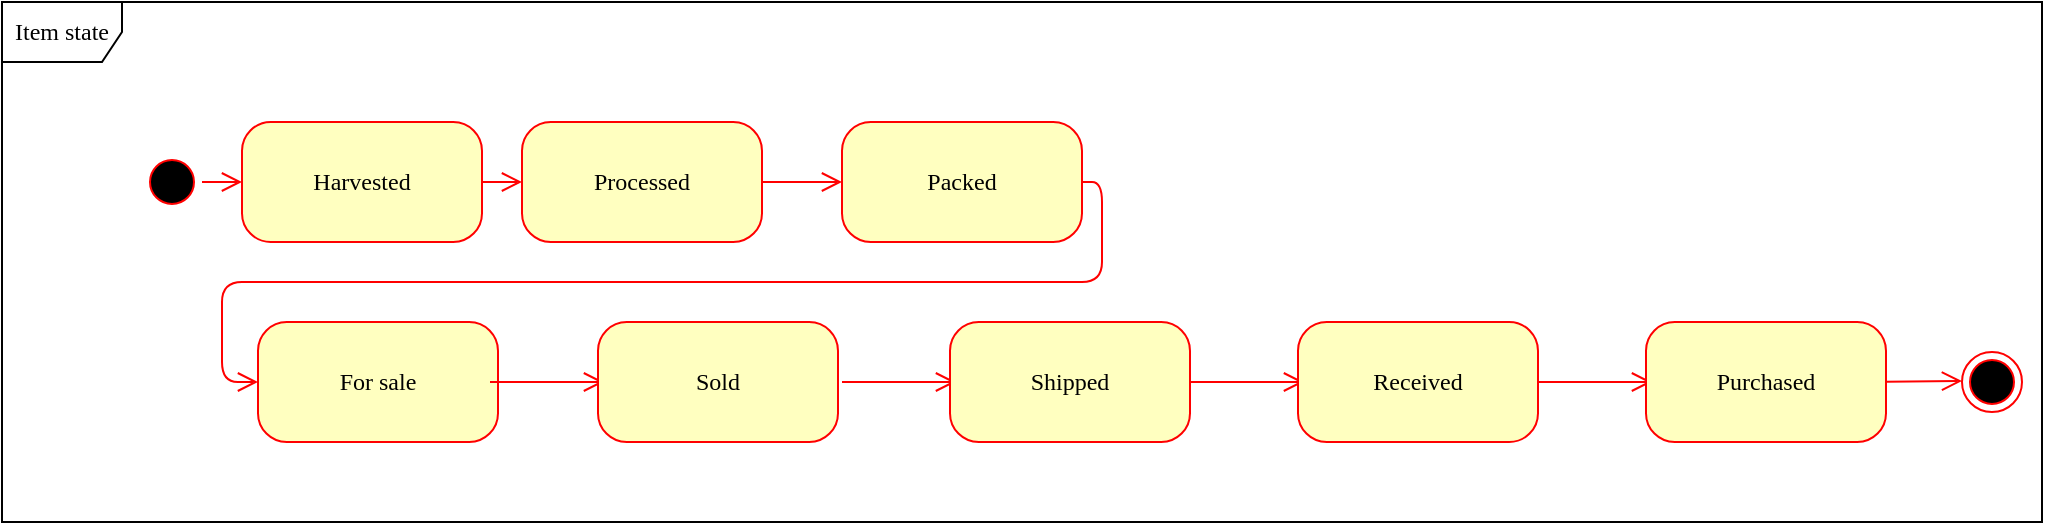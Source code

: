 <mxfile version="13.0.5" type="device"><diagram name="Page-1" id="58cdce13-f638-feb5-8d6f-7d28b1aa9fa0"><mxGraphModel dx="763" dy="740" grid="1" gridSize="10" guides="1" tooltips="1" connect="1" arrows="1" fold="1" page="1" pageScale="1" pageWidth="1100" pageHeight="850" background="#ffffff" math="0" shadow="0"><root><mxCell id="0"/><mxCell id="1" parent="0"/><mxCell id="2a3bc250acf0617d-8" value="Item state" style="shape=umlFrame;whiteSpace=wrap;html=1;rounded=1;shadow=0;comic=0;labelBackgroundColor=none;strokeWidth=1;fontFamily=Verdana;fontSize=12;align=center;" parent="1" vertex="1"><mxGeometry x="60" y="60" width="1020" height="260" as="geometry"/></mxCell><mxCell id="382b91b5511bd0f7-1" value="" style="ellipse;html=1;shape=startState;fillColor=#000000;strokeColor=#ff0000;rounded=1;shadow=0;comic=0;labelBackgroundColor=none;fontFamily=Verdana;fontSize=12;fontColor=#000000;align=center;direction=south;" parent="1" vertex="1"><mxGeometry x="130" y="135" width="30" height="30" as="geometry"/></mxCell><mxCell id="382b91b5511bd0f7-6" value="Harvested" style="rounded=1;whiteSpace=wrap;html=1;arcSize=24;fillColor=#ffffc0;strokeColor=#ff0000;shadow=0;comic=0;labelBackgroundColor=none;fontFamily=Verdana;fontSize=12;fontColor=#000000;align=center;" parent="1" vertex="1"><mxGeometry x="180" y="120" width="120" height="60" as="geometry"/></mxCell><mxCell id="3cde6dad864a17aa-3" style="html=1;exitX=1;exitY=0.5;labelBackgroundColor=none;endArrow=open;endSize=8;strokeColor=#ff0000;fontFamily=Verdana;fontSize=12;align=left;exitDx=0;exitDy=0;entryX=0;entryY=0.5;entryDx=0;entryDy=0;edgeStyle=orthogonalEdgeStyle;" parent="1" source="382b91b5511bd0f7-9" edge="1" target="HNxR7M6Esk3Hdc2wzF1Y-2"><mxGeometry relative="1" as="geometry"><mxPoint x="657" y="150" as="targetPoint"/><Array as="points"><mxPoint x="610" y="150"/><mxPoint x="610" y="200"/><mxPoint x="170" y="200"/><mxPoint x="170" y="250"/></Array></mxGeometry></mxCell><mxCell id="382b91b5511bd0f7-7" value="Processed" style="rounded=1;whiteSpace=wrap;html=1;arcSize=24;fillColor=#ffffc0;strokeColor=#ff0000;shadow=0;comic=0;labelBackgroundColor=none;fontFamily=Verdana;fontSize=12;fontColor=#000000;align=center;" parent="1" vertex="1"><mxGeometry x="320" y="120" width="120" height="60" as="geometry"/></mxCell><mxCell id="2a3bc250acf0617d-9" style="edgeStyle=orthogonalEdgeStyle;html=1;labelBackgroundColor=none;endArrow=open;endSize=8;strokeColor=#ff0000;fontFamily=Verdana;fontSize=12;align=left;" parent="1" source="382b91b5511bd0f7-1" target="382b91b5511bd0f7-6" edge="1"><mxGeometry relative="1" as="geometry"/></mxCell><mxCell id="2a3bc250acf0617d-10" style="html=1;labelBackgroundColor=none;endArrow=open;endSize=8;strokeColor=#ff0000;fontFamily=Verdana;fontSize=12;align=left;entryX=0;entryY=0.5;exitX=1;exitY=0.5;exitDx=0;exitDy=0;" parent="1" source="382b91b5511bd0f7-6" target="382b91b5511bd0f7-7" edge="1"><mxGeometry relative="1" as="geometry"/></mxCell><mxCell id="rr9HXv0Gd6ba-Au4PCFh-4" value="" style="ellipse;html=1;shape=endState;fillColor=#000000;strokeColor=#ff0000;" parent="1" vertex="1"><mxGeometry x="1040" y="235" width="30" height="30" as="geometry"/></mxCell><mxCell id="rr9HXv0Gd6ba-Au4PCFh-5" style="html=1;labelBackgroundColor=none;endArrow=open;endSize=8;strokeColor=#ff0000;fontFamily=Verdana;fontSize=12;align=left;" parent="1" edge="1"><mxGeometry relative="1" as="geometry"><mxPoint x="990" y="250" as="sourcePoint"/><mxPoint x="1040" y="249.5" as="targetPoint"/></mxGeometry></mxCell><mxCell id="382b91b5511bd0f7-9" value="Packed" style="rounded=1;whiteSpace=wrap;html=1;arcSize=24;fillColor=#ffffc0;strokeColor=#ff0000;shadow=0;comic=0;labelBackgroundColor=none;fontFamily=Verdana;fontSize=12;fontColor=#000000;align=center;" parent="1" vertex="1"><mxGeometry x="480" y="120" width="120" height="60" as="geometry"/></mxCell><mxCell id="HNxR7M6Esk3Hdc2wzF1Y-1" style="html=1;exitX=1;exitY=0.5;labelBackgroundColor=none;endArrow=open;endSize=8;strokeColor=#ff0000;fontFamily=Verdana;fontSize=12;align=left;exitDx=0;exitDy=0;" edge="1" parent="1" source="382b91b5511bd0f7-7" target="382b91b5511bd0f7-9"><mxGeometry relative="1" as="geometry"><mxPoint x="657" y="150" as="targetPoint"/><mxPoint x="440" y="150" as="sourcePoint"/></mxGeometry></mxCell><mxCell id="HNxR7M6Esk3Hdc2wzF1Y-2" value="For sale" style="rounded=1;whiteSpace=wrap;html=1;arcSize=24;fillColor=#ffffc0;strokeColor=#ff0000;shadow=0;comic=0;labelBackgroundColor=none;fontFamily=Verdana;fontSize=12;fontColor=#000000;align=center;" vertex="1" parent="1"><mxGeometry x="188" y="220" width="120" height="60" as="geometry"/></mxCell><mxCell id="HNxR7M6Esk3Hdc2wzF1Y-6" style="html=1;exitX=1;exitY=0.5;labelBackgroundColor=none;endArrow=open;endSize=8;strokeColor=#ff0000;fontFamily=Verdana;fontSize=12;align=left;exitDx=0;exitDy=0;" edge="1" parent="1"><mxGeometry relative="1" as="geometry"><mxPoint x="361" y="250" as="targetPoint"/><mxPoint x="304" y="250" as="sourcePoint"/></mxGeometry></mxCell><mxCell id="HNxR7M6Esk3Hdc2wzF1Y-7" value="Sold" style="rounded=1;whiteSpace=wrap;html=1;arcSize=24;fillColor=#ffffc0;strokeColor=#ff0000;shadow=0;comic=0;labelBackgroundColor=none;fontFamily=Verdana;fontSize=12;fontColor=#000000;align=center;" vertex="1" parent="1"><mxGeometry x="358" y="220" width="120" height="60" as="geometry"/></mxCell><mxCell id="HNxR7M6Esk3Hdc2wzF1Y-10" style="html=1;exitX=1;exitY=0.5;labelBackgroundColor=none;endArrow=open;endSize=8;strokeColor=#ff0000;fontFamily=Verdana;fontSize=12;align=left;exitDx=0;exitDy=0;" edge="1" parent="1"><mxGeometry relative="1" as="geometry"><mxPoint x="537" y="250" as="targetPoint"/><mxPoint x="480" y="250" as="sourcePoint"/></mxGeometry></mxCell><mxCell id="HNxR7M6Esk3Hdc2wzF1Y-11" value="Shipped" style="rounded=1;whiteSpace=wrap;html=1;arcSize=24;fillColor=#ffffc0;strokeColor=#ff0000;shadow=0;comic=0;labelBackgroundColor=none;fontFamily=Verdana;fontSize=12;fontColor=#000000;align=center;" vertex="1" parent="1"><mxGeometry x="534" y="220" width="120" height="60" as="geometry"/></mxCell><mxCell id="HNxR7M6Esk3Hdc2wzF1Y-12" style="html=1;exitX=1;exitY=0.5;labelBackgroundColor=none;endArrow=open;endSize=8;strokeColor=#ff0000;fontFamily=Verdana;fontSize=12;align=left;exitDx=0;exitDy=0;" edge="1" parent="1"><mxGeometry relative="1" as="geometry"><mxPoint x="711" y="250" as="targetPoint"/><mxPoint x="654" y="250" as="sourcePoint"/></mxGeometry></mxCell><mxCell id="HNxR7M6Esk3Hdc2wzF1Y-13" value="Received" style="rounded=1;whiteSpace=wrap;html=1;arcSize=24;fillColor=#ffffc0;strokeColor=#ff0000;shadow=0;comic=0;labelBackgroundColor=none;fontFamily=Verdana;fontSize=12;fontColor=#000000;align=center;" vertex="1" parent="1"><mxGeometry x="708" y="220" width="120" height="60" as="geometry"/></mxCell><mxCell id="HNxR7M6Esk3Hdc2wzF1Y-14" style="html=1;exitX=1;exitY=0.5;labelBackgroundColor=none;endArrow=open;endSize=8;strokeColor=#ff0000;fontFamily=Verdana;fontSize=12;align=left;exitDx=0;exitDy=0;" edge="1" parent="1"><mxGeometry relative="1" as="geometry"><mxPoint x="885" y="250" as="targetPoint"/><mxPoint x="828" y="250" as="sourcePoint"/></mxGeometry></mxCell><mxCell id="HNxR7M6Esk3Hdc2wzF1Y-15" value="Purchased" style="rounded=1;whiteSpace=wrap;html=1;arcSize=24;fillColor=#ffffc0;strokeColor=#ff0000;shadow=0;comic=0;labelBackgroundColor=none;fontFamily=Verdana;fontSize=12;fontColor=#000000;align=center;" vertex="1" parent="1"><mxGeometry x="882" y="220" width="120" height="60" as="geometry"/></mxCell></root></mxGraphModel></diagram></mxfile>